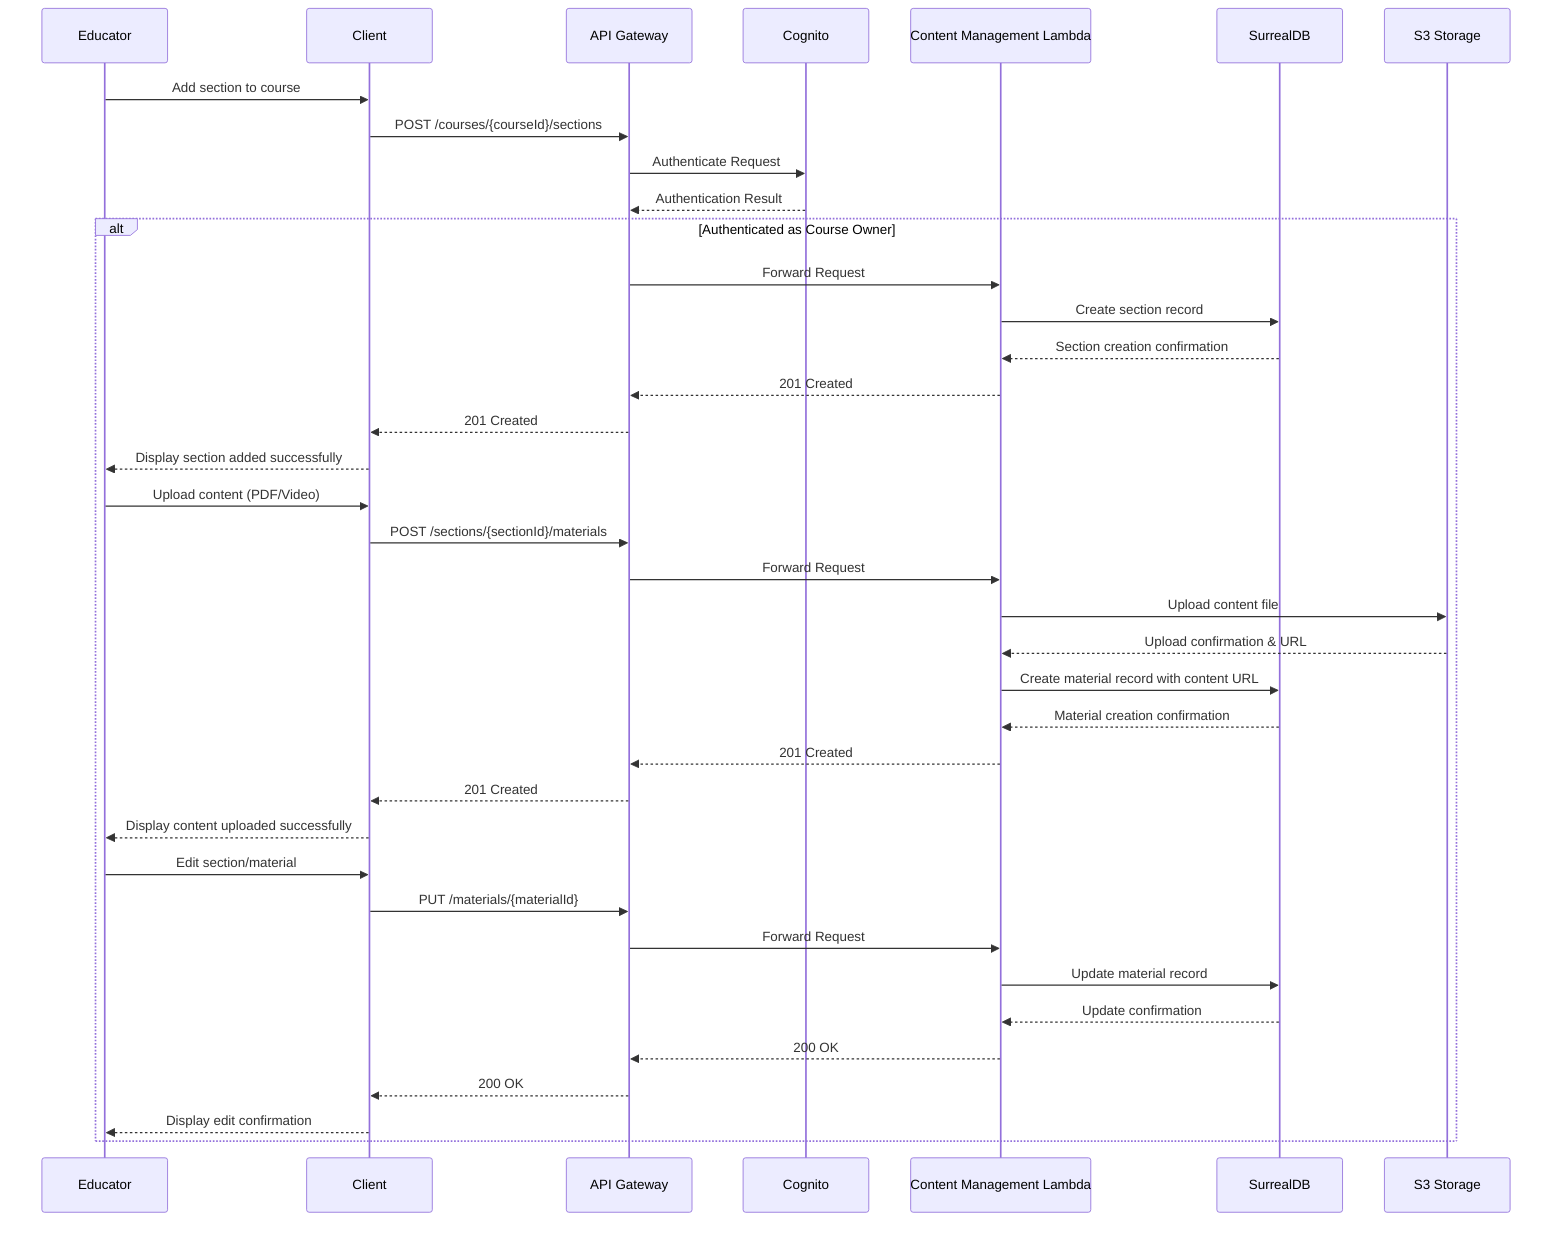 sequenceDiagram
    participant Educator
    participant Client
    participant APIGateway as API Gateway
    participant Cognito
    participant Lambda as Content Management Lambda
    participant SurrealDB
    participant S3 as S3 Storage
    
    Educator->>Client: Add section to course
    Client->>APIGateway: POST /courses/{courseId}/sections
    APIGateway->>Cognito: Authenticate Request
    Cognito-->>APIGateway: Authentication Result
    
    alt Authenticated as Course Owner
        APIGateway->>Lambda: Forward Request
        Lambda->>SurrealDB: Create section record
        SurrealDB-->>Lambda: Section creation confirmation
        Lambda-->>APIGateway: 201 Created
        APIGateway-->>Client: 201 Created
        Client-->>Educator: Display section added successfully
        
        Educator->>Client: Upload content (PDF/Video)
        Client->>APIGateway: POST /sections/{sectionId}/materials
        APIGateway->>Lambda: Forward Request
        Lambda->>S3: Upload content file
        S3-->>Lambda: Upload confirmation & URL
        Lambda->>SurrealDB: Create material record with content URL
        SurrealDB-->>Lambda: Material creation confirmation
        Lambda-->>APIGateway: 201 Created
        APIGateway-->>Client: 201 Created
        Client-->>Educator: Display content uploaded successfully
        
        Educator->>Client: Edit section/material
        Client->>APIGateway: PUT /materials/{materialId}
        APIGateway->>Lambda: Forward Request
        Lambda->>SurrealDB: Update material record
        SurrealDB-->>Lambda: Update confirmation
        Lambda-->>APIGateway: 200 OK
        APIGateway-->>Client: 200 OK
        Client-->>Educator: Display edit confirmation
    end